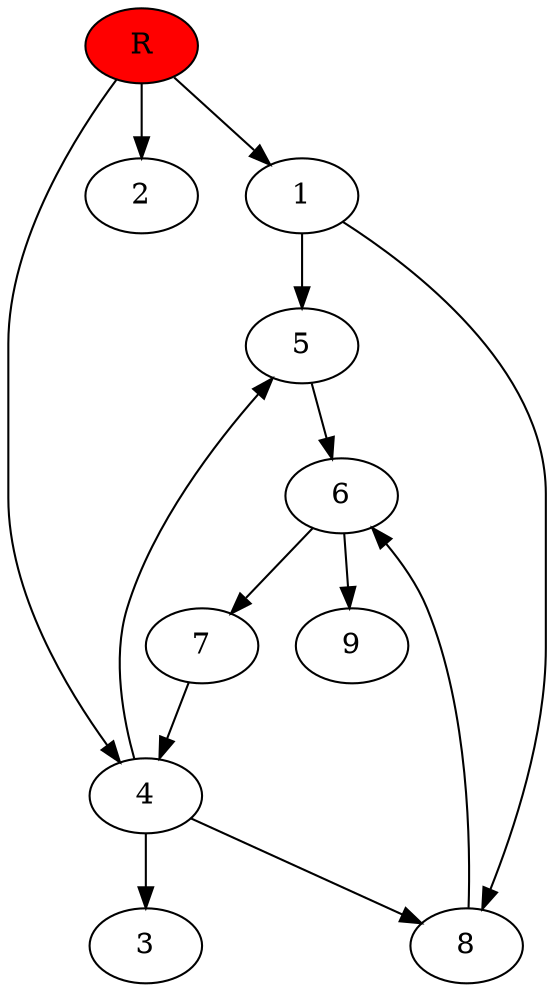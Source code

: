 digraph prb8125 {
	1
	2
	3
	4
	5
	6
	7
	8
	R [fillcolor="#ff0000" style=filled]
	1 -> 5
	1 -> 8
	4 -> 3
	4 -> 5
	4 -> 8
	5 -> 6
	6 -> 7
	6 -> 9
	7 -> 4
	8 -> 6
	R -> 1
	R -> 2
	R -> 4
}
